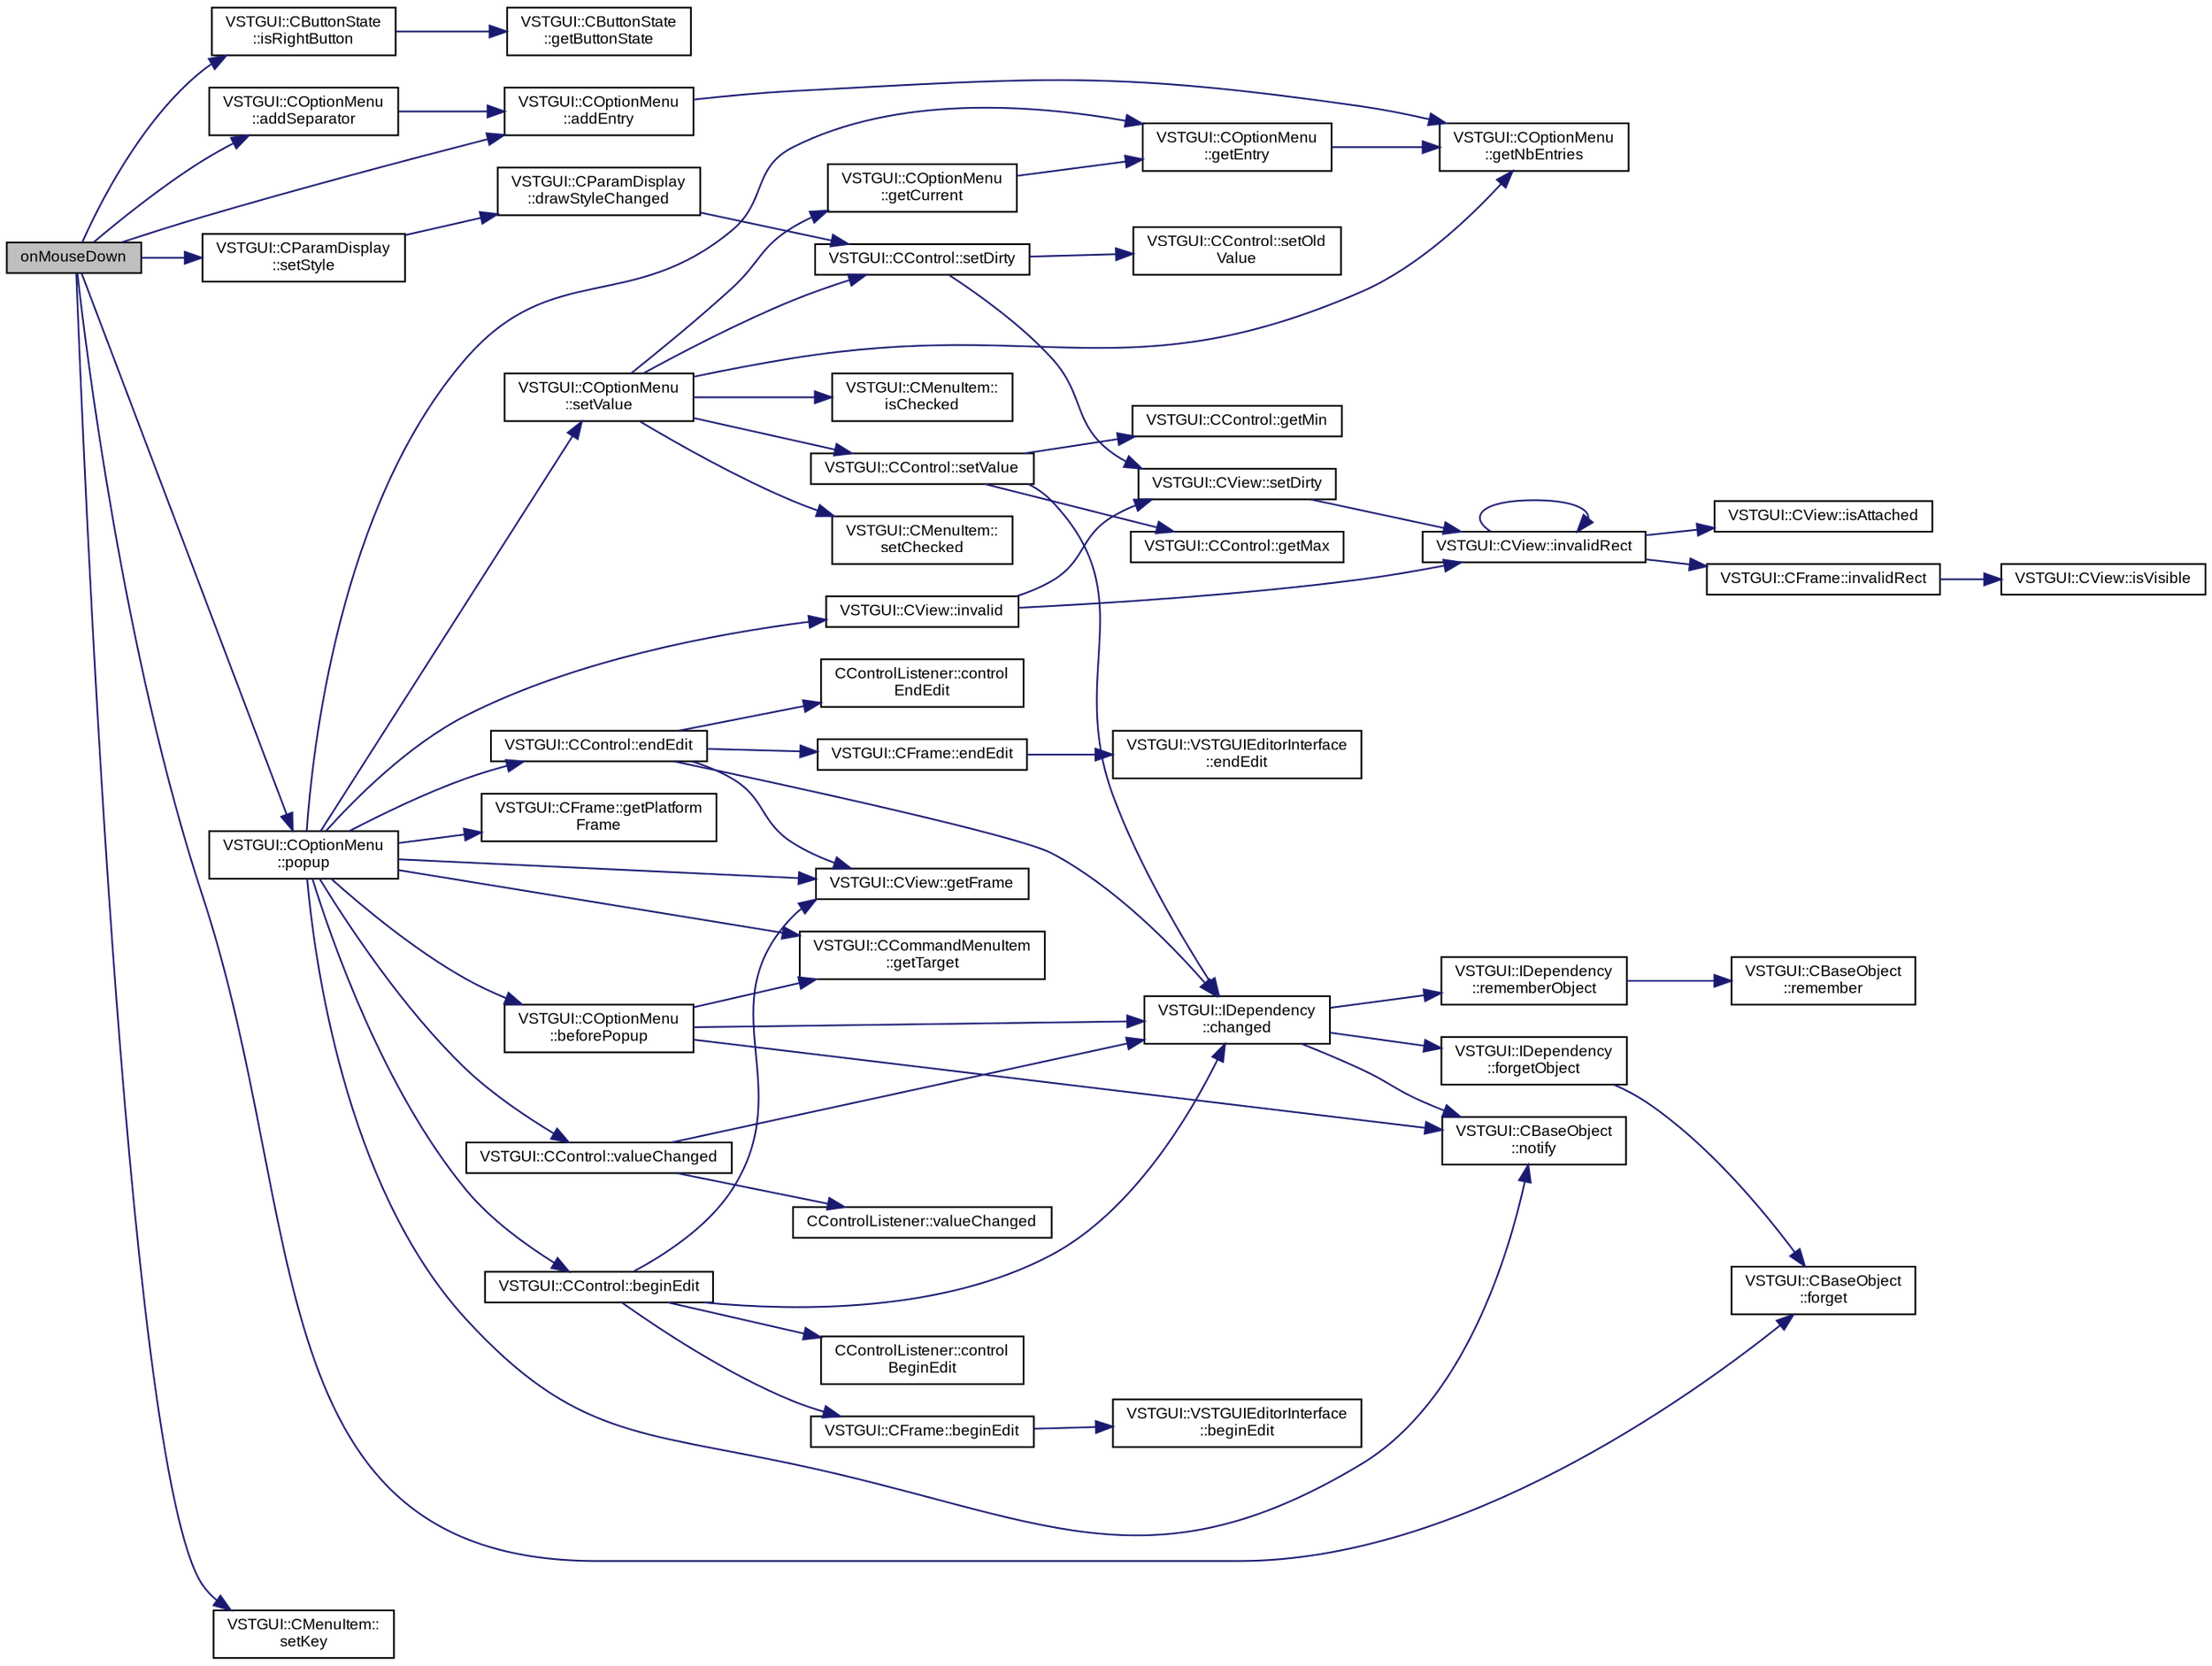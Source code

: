 digraph "onMouseDown"
{
  bgcolor="transparent";
  edge [fontname="Arial",fontsize="9",labelfontname="Arial",labelfontsize="9"];
  node [fontname="Arial",fontsize="9",shape=record];
  rankdir="LR";
  Node1 [label="onMouseDown",height=0.2,width=0.4,color="black", fillcolor="grey75", style="filled" fontcolor="black"];
  Node1 -> Node2 [color="midnightblue",fontsize="9",style="solid",fontname="Arial"];
  Node2 [label="VSTGUI::CButtonState\l::isRightButton",height=0.2,width=0.4,color="black",URL="$class_v_s_t_g_u_i_1_1_c_button_state.html#adf0e629ae1c3fca5be2f4d3c64c9e980"];
  Node2 -> Node3 [color="midnightblue",fontsize="9",style="solid",fontname="Arial"];
  Node3 [label="VSTGUI::CButtonState\l::getButtonState",height=0.2,width=0.4,color="black",URL="$class_v_s_t_g_u_i_1_1_c_button_state.html#a9c6e0e58f7d529d9a193e1f32e722337"];
  Node1 -> Node4 [color="midnightblue",fontsize="9",style="solid",fontname="Arial"];
  Node4 [label="VSTGUI::COptionMenu\l::addSeparator",height=0.2,width=0.4,color="black",URL="$class_v_s_t_g_u_i_1_1_c_option_menu.html#a9eb257c26848669f9ff071a568294eb0",tooltip="add a new separator entry "];
  Node4 -> Node5 [color="midnightblue",fontsize="9",style="solid",fontname="Arial"];
  Node5 [label="VSTGUI::COptionMenu\l::addEntry",height=0.2,width=0.4,color="black",URL="$class_v_s_t_g_u_i_1_1_c_option_menu.html#a23dccef5325b1c8b8409bbd96449ee2e",tooltip="add a new entry "];
  Node5 -> Node6 [color="midnightblue",fontsize="9",style="solid",fontname="Arial"];
  Node6 [label="VSTGUI::COptionMenu\l::getNbEntries",height=0.2,width=0.4,color="black",URL="$class_v_s_t_g_u_i_1_1_c_option_menu.html#adee7672985693efe9c38a8897f12936d",tooltip="get number of entries "];
  Node1 -> Node5 [color="midnightblue",fontsize="9",style="solid",fontname="Arial"];
  Node1 -> Node7 [color="midnightblue",fontsize="9",style="solid",fontname="Arial"];
  Node7 [label="VSTGUI::CMenuItem::\lsetKey",height=0.2,width=0.4,color="black",URL="$class_v_s_t_g_u_i_1_1_c_menu_item.html#a9a8e0a706e76bb8c2adf5ac1a3b16403",tooltip="set keycode and key modifiers of menu item "];
  Node1 -> Node8 [color="midnightblue",fontsize="9",style="solid",fontname="Arial"];
  Node8 [label="VSTGUI::CParamDisplay\l::setStyle",height=0.2,width=0.4,color="black",URL="$class_v_s_t_g_u_i_1_1_c_param_display.html#ade43dd17e915ee6df8b0c96b3fde4954"];
  Node8 -> Node9 [color="midnightblue",fontsize="9",style="solid",fontname="Arial"];
  Node9 [label="VSTGUI::CParamDisplay\l::drawStyleChanged",height=0.2,width=0.4,color="black",URL="$class_v_s_t_g_u_i_1_1_c_param_display.html#aebea43ccfbc91da6f5095268374de408"];
  Node9 -> Node10 [color="midnightblue",fontsize="9",style="solid",fontname="Arial"];
  Node10 [label="VSTGUI::CControl::setDirty",height=0.2,width=0.4,color="black",URL="$class_v_s_t_g_u_i_1_1_c_control.html#a0f19a61606a7f547b62102310063ea76",tooltip="set the view to dirty so that it is redrawn in the next idle. Thread Safe ! "];
  Node10 -> Node11 [color="midnightblue",fontsize="9",style="solid",fontname="Arial"];
  Node11 [label="VSTGUI::CView::setDirty",height=0.2,width=0.4,color="black",URL="$class_v_s_t_g_u_i_1_1_c_view.html#a0f19a61606a7f547b62102310063ea76",tooltip="set the view to dirty so that it is redrawn in the next idle. Thread Safe ! "];
  Node11 -> Node12 [color="midnightblue",fontsize="9",style="solid",fontname="Arial"];
  Node12 [label="VSTGUI::CView::invalidRect",height=0.2,width=0.4,color="black",URL="$class_v_s_t_g_u_i_1_1_c_view.html#ad414ba3d5e64f9fdc11309e05266ffcf",tooltip="mark rect as invalid "];
  Node12 -> Node13 [color="midnightblue",fontsize="9",style="solid",fontname="Arial"];
  Node13 [label="VSTGUI::CView::isAttached",height=0.2,width=0.4,color="black",URL="$class_v_s_t_g_u_i_1_1_c_view.html#a1b7f04ee36bdaecd09a2625370dc90d8",tooltip="is view attached to a parentView "];
  Node12 -> Node12 [color="midnightblue",fontsize="9",style="solid",fontname="Arial"];
  Node12 -> Node14 [color="midnightblue",fontsize="9",style="solid",fontname="Arial"];
  Node14 [label="VSTGUI::CFrame::invalidRect",height=0.2,width=0.4,color="black",URL="$class_v_s_t_g_u_i_1_1_c_frame.html#ad414ba3d5e64f9fdc11309e05266ffcf",tooltip="mark rect as invalid "];
  Node14 -> Node15 [color="midnightblue",fontsize="9",style="solid",fontname="Arial"];
  Node15 [label="VSTGUI::CView::isVisible",height=0.2,width=0.4,color="black",URL="$class_v_s_t_g_u_i_1_1_c_view.html#a08422ee75ab02691943c1ca87e2bc563",tooltip="get visibility state "];
  Node10 -> Node16 [color="midnightblue",fontsize="9",style="solid",fontname="Arial"];
  Node16 [label="VSTGUI::CControl::setOld\lValue",height=0.2,width=0.4,color="black",URL="$class_v_s_t_g_u_i_1_1_c_control.html#afc823b522376ef0a986cf37be77704d5"];
  Node1 -> Node17 [color="midnightblue",fontsize="9",style="solid",fontname="Arial"];
  Node17 [label="VSTGUI::COptionMenu\l::popup",height=0.2,width=0.4,color="black",URL="$class_v_s_t_g_u_i_1_1_c_option_menu.html#ae16683842653f97cac2c61e255bdfc53",tooltip="pops up menu "];
  Node17 -> Node18 [color="midnightblue",fontsize="9",style="solid",fontname="Arial"];
  Node18 [label="VSTGUI::CView::getFrame",height=0.2,width=0.4,color="black",URL="$class_v_s_t_g_u_i_1_1_c_view.html#a2045d5fae6d0f8c615dc55113828359a",tooltip="get frame "];
  Node17 -> Node19 [color="midnightblue",fontsize="9",style="solid",fontname="Arial"];
  Node19 [label="VSTGUI::COptionMenu\l::beforePopup",height=0.2,width=0.4,color="black",URL="$class_v_s_t_g_u_i_1_1_c_option_menu.html#a203037722a1aae98d2681046584458cc"];
  Node19 -> Node20 [color="midnightblue",fontsize="9",style="solid",fontname="Arial"];
  Node20 [label="VSTGUI::IDependency\l::changed",height=0.2,width=0.4,color="black",URL="$class_v_s_t_g_u_i_1_1_i_dependency.html#acac105ad797d9700f9a31946792ecbc0"];
  Node20 -> Node21 [color="midnightblue",fontsize="9",style="solid",fontname="Arial"];
  Node21 [label="VSTGUI::IDependency\l::rememberObject",height=0.2,width=0.4,color="black",URL="$class_v_s_t_g_u_i_1_1_i_dependency.html#a9005955fa448192caddbbced658a616c"];
  Node21 -> Node22 [color="midnightblue",fontsize="9",style="solid",fontname="Arial"];
  Node22 [label="VSTGUI::CBaseObject\l::remember",height=0.2,width=0.4,color="black",URL="$class_v_s_t_g_u_i_1_1_c_base_object.html#ada0719d1daaca4af1795018001769311",tooltip="increase refcount "];
  Node20 -> Node23 [color="midnightblue",fontsize="9",style="solid",fontname="Arial"];
  Node23 [label="VSTGUI::CBaseObject\l::notify",height=0.2,width=0.4,color="black",URL="$class_v_s_t_g_u_i_1_1_c_base_object.html#ab18c3bcc0cb674396848861dfd78a83a"];
  Node20 -> Node24 [color="midnightblue",fontsize="9",style="solid",fontname="Arial"];
  Node24 [label="VSTGUI::IDependency\l::forgetObject",height=0.2,width=0.4,color="black",URL="$class_v_s_t_g_u_i_1_1_i_dependency.html#a626f70bf0ebe5646d8e1335e5c8a607a"];
  Node24 -> Node25 [color="midnightblue",fontsize="9",style="solid",fontname="Arial"];
  Node25 [label="VSTGUI::CBaseObject\l::forget",height=0.2,width=0.4,color="black",URL="$class_v_s_t_g_u_i_1_1_c_base_object.html#ad63e28fbe95a3458c97c60bfacd47ab8",tooltip="decrease refcount and delete object if refcount == 0 "];
  Node19 -> Node26 [color="midnightblue",fontsize="9",style="solid",fontname="Arial"];
  Node26 [label="VSTGUI::CCommandMenuItem\l::getTarget",height=0.2,width=0.4,color="black",URL="$class_v_s_t_g_u_i_1_1_c_command_menu_item.html#ae4c86c0d5e2ba593b04c3c9767097235"];
  Node19 -> Node23 [color="midnightblue",fontsize="9",style="solid",fontname="Arial"];
  Node17 -> Node27 [color="midnightblue",fontsize="9",style="solid",fontname="Arial"];
  Node27 [label="VSTGUI::CControl::beginEdit",height=0.2,width=0.4,color="black",URL="$class_v_s_t_g_u_i_1_1_c_control.html#a417db65751882b949a8ebdc2c10ada93"];
  Node27 -> Node28 [color="midnightblue",fontsize="9",style="solid",fontname="Arial"];
  Node28 [label="CControlListener::control\lBeginEdit",height=0.2,width=0.4,color="black",URL="$class_c_control_listener.html#a2f03b7f117820df5f125e76c2fdf50e2"];
  Node27 -> Node20 [color="midnightblue",fontsize="9",style="solid",fontname="Arial"];
  Node27 -> Node18 [color="midnightblue",fontsize="9",style="solid",fontname="Arial"];
  Node27 -> Node29 [color="midnightblue",fontsize="9",style="solid",fontname="Arial"];
  Node29 [label="VSTGUI::CFrame::beginEdit",height=0.2,width=0.4,color="black",URL="$class_v_s_t_g_u_i_1_1_c_frame.html#a6de7a2ecde27b7207ecdecc59c2b1ca7"];
  Node29 -> Node30 [color="midnightblue",fontsize="9",style="solid",fontname="Arial"];
  Node30 [label="VSTGUI::VSTGUIEditorInterface\l::beginEdit",height=0.2,width=0.4,color="black",URL="$class_v_s_t_g_u_i_1_1_v_s_t_g_u_i_editor_interface.html#a9caf292b83f96562e7e8c99f2a07624f"];
  Node17 -> Node31 [color="midnightblue",fontsize="9",style="solid",fontname="Arial"];
  Node31 [label="VSTGUI::CFrame::getPlatform\lFrame",height=0.2,width=0.4,color="black",URL="$class_v_s_t_g_u_i_1_1_c_frame.html#a3b8d7ec8e7df59cf0fdc367f99fde1d0"];
  Node17 -> Node32 [color="midnightblue",fontsize="9",style="solid",fontname="Arial"];
  Node32 [label="VSTGUI::COptionMenu\l::setValue",height=0.2,width=0.4,color="black",URL="$class_v_s_t_g_u_i_1_1_c_option_menu.html#a06bf62da9ba043bcf1b4c26bb2bf357b"];
  Node32 -> Node6 [color="midnightblue",fontsize="9",style="solid",fontname="Arial"];
  Node32 -> Node33 [color="midnightblue",fontsize="9",style="solid",fontname="Arial"];
  Node33 [label="VSTGUI::COptionMenu\l::getCurrent",height=0.2,width=0.4,color="black",URL="$class_v_s_t_g_u_i_1_1_c_option_menu.html#a748747af2114988b2f1f9088d1c26f37",tooltip="get current entry "];
  Node33 -> Node34 [color="midnightblue",fontsize="9",style="solid",fontname="Arial"];
  Node34 [label="VSTGUI::COptionMenu\l::getEntry",height=0.2,width=0.4,color="black",URL="$class_v_s_t_g_u_i_1_1_c_option_menu.html#abbc6eea63ec689c21831932d22f8e836",tooltip="get entry at index position "];
  Node34 -> Node6 [color="midnightblue",fontsize="9",style="solid",fontname="Arial"];
  Node32 -> Node35 [color="midnightblue",fontsize="9",style="solid",fontname="Arial"];
  Node35 [label="VSTGUI::CMenuItem::\lsetChecked",height=0.2,width=0.4,color="black",URL="$class_v_s_t_g_u_i_1_1_c_menu_item.html#a41ac8da48387a7a6516197d30e95aada",tooltip="set menu item checked state "];
  Node32 -> Node36 [color="midnightblue",fontsize="9",style="solid",fontname="Arial"];
  Node36 [label="VSTGUI::CMenuItem::\lisChecked",height=0.2,width=0.4,color="black",URL="$class_v_s_t_g_u_i_1_1_c_menu_item.html#a934daca7df63a2b0a79da349a939adbe",tooltip="returns whether the item is checked or not "];
  Node32 -> Node37 [color="midnightblue",fontsize="9",style="solid",fontname="Arial"];
  Node37 [label="VSTGUI::CControl::setValue",height=0.2,width=0.4,color="black",URL="$class_v_s_t_g_u_i_1_1_c_control.html#a06bf62da9ba043bcf1b4c26bb2bf357b"];
  Node37 -> Node38 [color="midnightblue",fontsize="9",style="solid",fontname="Arial"];
  Node38 [label="VSTGUI::CControl::getMin",height=0.2,width=0.4,color="black",URL="$class_v_s_t_g_u_i_1_1_c_control.html#a7cf3216ed0a504f4bab603c67ef403f2"];
  Node37 -> Node39 [color="midnightblue",fontsize="9",style="solid",fontname="Arial"];
  Node39 [label="VSTGUI::CControl::getMax",height=0.2,width=0.4,color="black",URL="$class_v_s_t_g_u_i_1_1_c_control.html#aa89b448a266e794c3d967593b3faf4a8"];
  Node37 -> Node20 [color="midnightblue",fontsize="9",style="solid",fontname="Arial"];
  Node32 -> Node10 [color="midnightblue",fontsize="9",style="solid",fontname="Arial"];
  Node17 -> Node40 [color="midnightblue",fontsize="9",style="solid",fontname="Arial"];
  Node40 [label="VSTGUI::CControl::valueChanged",height=0.2,width=0.4,color="black",URL="$class_v_s_t_g_u_i_1_1_c_control.html#ae57d02e392f1505445a7d83f1a18d96c",tooltip="notifies listener and dependent objects "];
  Node40 -> Node41 [color="midnightblue",fontsize="9",style="solid",fontname="Arial"];
  Node41 [label="CControlListener::valueChanged",height=0.2,width=0.4,color="black",URL="$class_c_control_listener.html#a69954f14caa181ef23896525b020937e"];
  Node40 -> Node20 [color="midnightblue",fontsize="9",style="solid",fontname="Arial"];
  Node17 -> Node42 [color="midnightblue",fontsize="9",style="solid",fontname="Arial"];
  Node42 [label="VSTGUI::CView::invalid",height=0.2,width=0.4,color="black",URL="$class_v_s_t_g_u_i_1_1_c_view.html#a51647a4891b4a9cbaf8595171c5ad3fc",tooltip="mark whole view as invalid "];
  Node42 -> Node11 [color="midnightblue",fontsize="9",style="solid",fontname="Arial"];
  Node42 -> Node12 [color="midnightblue",fontsize="9",style="solid",fontname="Arial"];
  Node17 -> Node34 [color="midnightblue",fontsize="9",style="solid",fontname="Arial"];
  Node17 -> Node26 [color="midnightblue",fontsize="9",style="solid",fontname="Arial"];
  Node17 -> Node23 [color="midnightblue",fontsize="9",style="solid",fontname="Arial"];
  Node17 -> Node43 [color="midnightblue",fontsize="9",style="solid",fontname="Arial"];
  Node43 [label="VSTGUI::CControl::endEdit",height=0.2,width=0.4,color="black",URL="$class_v_s_t_g_u_i_1_1_c_control.html#ace186d3a60dee99bc2fd1bf6a5b35601"];
  Node43 -> Node18 [color="midnightblue",fontsize="9",style="solid",fontname="Arial"];
  Node43 -> Node44 [color="midnightblue",fontsize="9",style="solid",fontname="Arial"];
  Node44 [label="VSTGUI::CFrame::endEdit",height=0.2,width=0.4,color="black",URL="$class_v_s_t_g_u_i_1_1_c_frame.html#a71de5d264e5c0c8545565dd683cacbc2"];
  Node44 -> Node45 [color="midnightblue",fontsize="9",style="solid",fontname="Arial"];
  Node45 [label="VSTGUI::VSTGUIEditorInterface\l::endEdit",height=0.2,width=0.4,color="black",URL="$class_v_s_t_g_u_i_1_1_v_s_t_g_u_i_editor_interface.html#a9971b48d1eddda8aa43073733539eb9e"];
  Node43 -> Node46 [color="midnightblue",fontsize="9",style="solid",fontname="Arial"];
  Node46 [label="CControlListener::control\lEndEdit",height=0.2,width=0.4,color="black",URL="$class_c_control_listener.html#a720a89516ce3f05f699523407bd04d78"];
  Node43 -> Node20 [color="midnightblue",fontsize="9",style="solid",fontname="Arial"];
  Node1 -> Node25 [color="midnightblue",fontsize="9",style="solid",fontname="Arial"];
}
